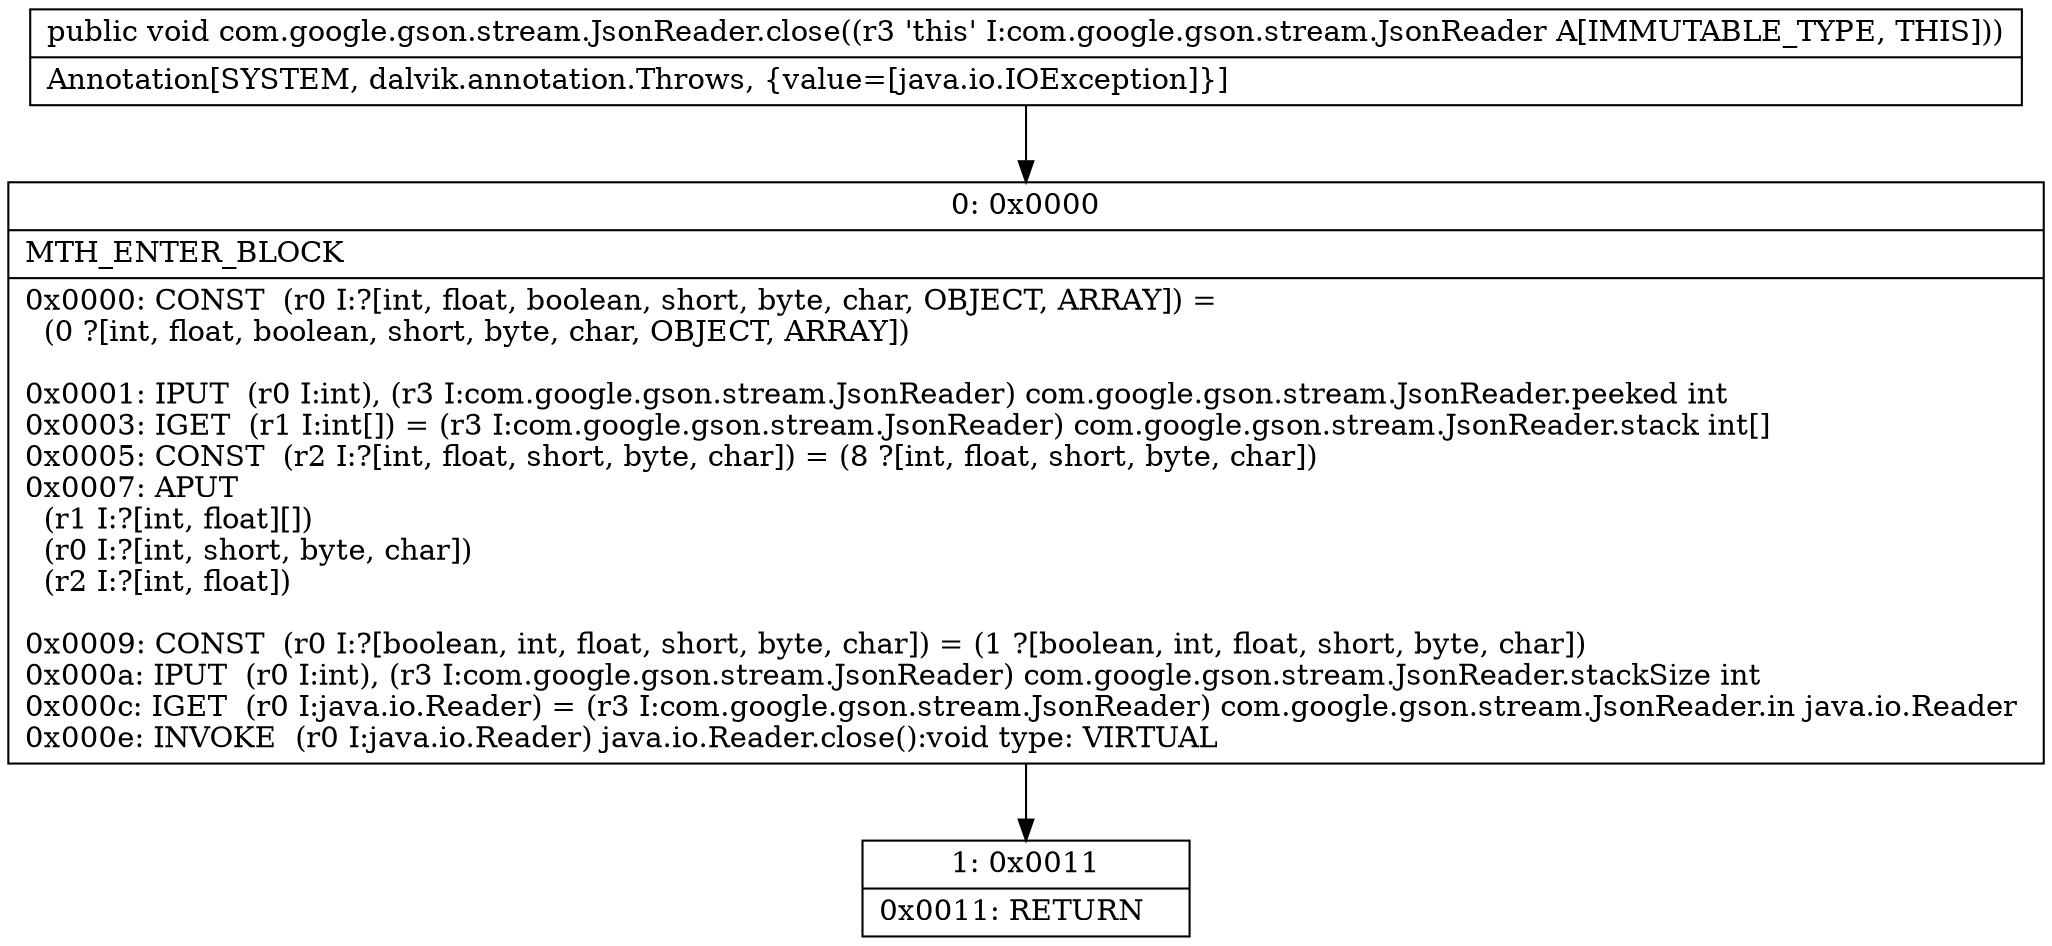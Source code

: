 digraph "CFG forcom.google.gson.stream.JsonReader.close()V" {
Node_0 [shape=record,label="{0\:\ 0x0000|MTH_ENTER_BLOCK\l|0x0000: CONST  (r0 I:?[int, float, boolean, short, byte, char, OBJECT, ARRAY]) = \l  (0 ?[int, float, boolean, short, byte, char, OBJECT, ARRAY])\l \l0x0001: IPUT  (r0 I:int), (r3 I:com.google.gson.stream.JsonReader) com.google.gson.stream.JsonReader.peeked int \l0x0003: IGET  (r1 I:int[]) = (r3 I:com.google.gson.stream.JsonReader) com.google.gson.stream.JsonReader.stack int[] \l0x0005: CONST  (r2 I:?[int, float, short, byte, char]) = (8 ?[int, float, short, byte, char]) \l0x0007: APUT  \l  (r1 I:?[int, float][])\l  (r0 I:?[int, short, byte, char])\l  (r2 I:?[int, float])\l \l0x0009: CONST  (r0 I:?[boolean, int, float, short, byte, char]) = (1 ?[boolean, int, float, short, byte, char]) \l0x000a: IPUT  (r0 I:int), (r3 I:com.google.gson.stream.JsonReader) com.google.gson.stream.JsonReader.stackSize int \l0x000c: IGET  (r0 I:java.io.Reader) = (r3 I:com.google.gson.stream.JsonReader) com.google.gson.stream.JsonReader.in java.io.Reader \l0x000e: INVOKE  (r0 I:java.io.Reader) java.io.Reader.close():void type: VIRTUAL \l}"];
Node_1 [shape=record,label="{1\:\ 0x0011|0x0011: RETURN   \l}"];
MethodNode[shape=record,label="{public void com.google.gson.stream.JsonReader.close((r3 'this' I:com.google.gson.stream.JsonReader A[IMMUTABLE_TYPE, THIS]))  | Annotation[SYSTEM, dalvik.annotation.Throws, \{value=[java.io.IOException]\}]\l}"];
MethodNode -> Node_0;
Node_0 -> Node_1;
}


